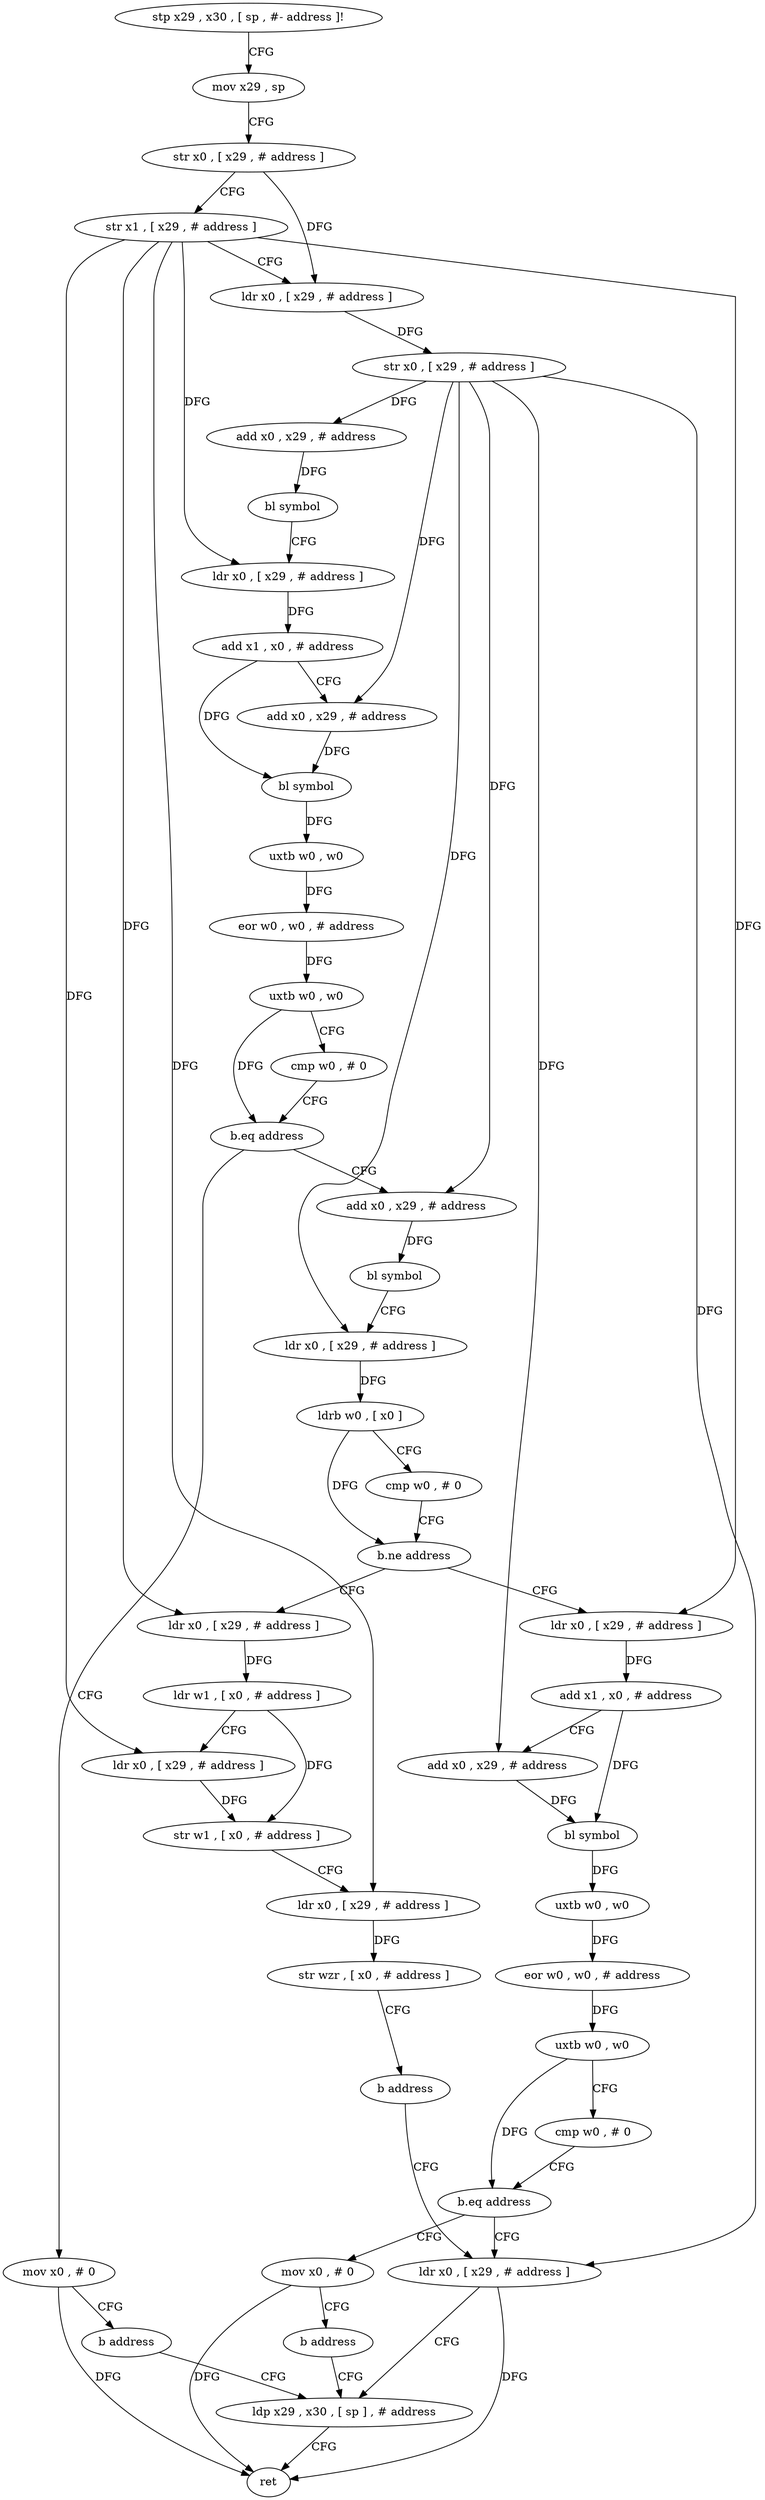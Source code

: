 digraph "func" {
"178568" [label = "stp x29 , x30 , [ sp , #- address ]!" ]
"178572" [label = "mov x29 , sp" ]
"178576" [label = "str x0 , [ x29 , # address ]" ]
"178580" [label = "str x1 , [ x29 , # address ]" ]
"178584" [label = "ldr x0 , [ x29 , # address ]" ]
"178588" [label = "str x0 , [ x29 , # address ]" ]
"178592" [label = "add x0 , x29 , # address" ]
"178596" [label = "bl symbol" ]
"178600" [label = "ldr x0 , [ x29 , # address ]" ]
"178604" [label = "add x1 , x0 , # address" ]
"178608" [label = "add x0 , x29 , # address" ]
"178612" [label = "bl symbol" ]
"178616" [label = "uxtb w0 , w0" ]
"178620" [label = "eor w0 , w0 , # address" ]
"178624" [label = "uxtb w0 , w0" ]
"178628" [label = "cmp w0 , # 0" ]
"178632" [label = "b.eq address" ]
"178644" [label = "add x0 , x29 , # address" ]
"178636" [label = "mov x0 , # 0" ]
"178648" [label = "bl symbol" ]
"178652" [label = "ldr x0 , [ x29 , # address ]" ]
"178656" [label = "ldrb w0 , [ x0 ]" ]
"178660" [label = "cmp w0 , # 0" ]
"178664" [label = "b.ne address" ]
"178696" [label = "ldr x0 , [ x29 , # address ]" ]
"178668" [label = "ldr x0 , [ x29 , # address ]" ]
"178640" [label = "b address" ]
"178744" [label = "ldp x29 , x30 , [ sp ] , # address" ]
"178700" [label = "add x1 , x0 , # address" ]
"178704" [label = "add x0 , x29 , # address" ]
"178708" [label = "bl symbol" ]
"178712" [label = "uxtb w0 , w0" ]
"178716" [label = "eor w0 , w0 , # address" ]
"178720" [label = "uxtb w0 , w0" ]
"178724" [label = "cmp w0 , # 0" ]
"178728" [label = "b.eq address" ]
"178740" [label = "ldr x0 , [ x29 , # address ]" ]
"178732" [label = "mov x0 , # 0" ]
"178672" [label = "ldr w1 , [ x0 , # address ]" ]
"178676" [label = "ldr x0 , [ x29 , # address ]" ]
"178680" [label = "str w1 , [ x0 , # address ]" ]
"178684" [label = "ldr x0 , [ x29 , # address ]" ]
"178688" [label = "str wzr , [ x0 , # address ]" ]
"178692" [label = "b address" ]
"178748" [label = "ret" ]
"178736" [label = "b address" ]
"178568" -> "178572" [ label = "CFG" ]
"178572" -> "178576" [ label = "CFG" ]
"178576" -> "178580" [ label = "CFG" ]
"178576" -> "178584" [ label = "DFG" ]
"178580" -> "178584" [ label = "CFG" ]
"178580" -> "178600" [ label = "DFG" ]
"178580" -> "178696" [ label = "DFG" ]
"178580" -> "178668" [ label = "DFG" ]
"178580" -> "178676" [ label = "DFG" ]
"178580" -> "178684" [ label = "DFG" ]
"178584" -> "178588" [ label = "DFG" ]
"178588" -> "178592" [ label = "DFG" ]
"178588" -> "178652" [ label = "DFG" ]
"178588" -> "178740" [ label = "DFG" ]
"178588" -> "178608" [ label = "DFG" ]
"178588" -> "178644" [ label = "DFG" ]
"178588" -> "178704" [ label = "DFG" ]
"178592" -> "178596" [ label = "DFG" ]
"178596" -> "178600" [ label = "CFG" ]
"178600" -> "178604" [ label = "DFG" ]
"178604" -> "178608" [ label = "CFG" ]
"178604" -> "178612" [ label = "DFG" ]
"178608" -> "178612" [ label = "DFG" ]
"178612" -> "178616" [ label = "DFG" ]
"178616" -> "178620" [ label = "DFG" ]
"178620" -> "178624" [ label = "DFG" ]
"178624" -> "178628" [ label = "CFG" ]
"178624" -> "178632" [ label = "DFG" ]
"178628" -> "178632" [ label = "CFG" ]
"178632" -> "178644" [ label = "CFG" ]
"178632" -> "178636" [ label = "CFG" ]
"178644" -> "178648" [ label = "DFG" ]
"178636" -> "178640" [ label = "CFG" ]
"178636" -> "178748" [ label = "DFG" ]
"178648" -> "178652" [ label = "CFG" ]
"178652" -> "178656" [ label = "DFG" ]
"178656" -> "178660" [ label = "CFG" ]
"178656" -> "178664" [ label = "DFG" ]
"178660" -> "178664" [ label = "CFG" ]
"178664" -> "178696" [ label = "CFG" ]
"178664" -> "178668" [ label = "CFG" ]
"178696" -> "178700" [ label = "DFG" ]
"178668" -> "178672" [ label = "DFG" ]
"178640" -> "178744" [ label = "CFG" ]
"178744" -> "178748" [ label = "CFG" ]
"178700" -> "178704" [ label = "CFG" ]
"178700" -> "178708" [ label = "DFG" ]
"178704" -> "178708" [ label = "DFG" ]
"178708" -> "178712" [ label = "DFG" ]
"178712" -> "178716" [ label = "DFG" ]
"178716" -> "178720" [ label = "DFG" ]
"178720" -> "178724" [ label = "CFG" ]
"178720" -> "178728" [ label = "DFG" ]
"178724" -> "178728" [ label = "CFG" ]
"178728" -> "178740" [ label = "CFG" ]
"178728" -> "178732" [ label = "CFG" ]
"178740" -> "178744" [ label = "CFG" ]
"178740" -> "178748" [ label = "DFG" ]
"178732" -> "178736" [ label = "CFG" ]
"178732" -> "178748" [ label = "DFG" ]
"178672" -> "178676" [ label = "CFG" ]
"178672" -> "178680" [ label = "DFG" ]
"178676" -> "178680" [ label = "DFG" ]
"178680" -> "178684" [ label = "CFG" ]
"178684" -> "178688" [ label = "DFG" ]
"178688" -> "178692" [ label = "CFG" ]
"178692" -> "178740" [ label = "CFG" ]
"178736" -> "178744" [ label = "CFG" ]
}

